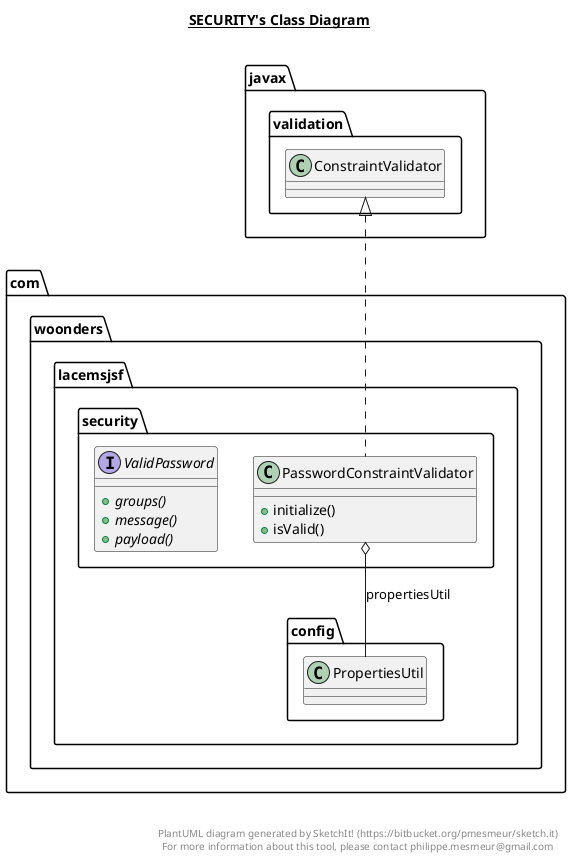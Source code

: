 @startuml

title __SECURITY's Class Diagram__\n

  namespace com.woonders.lacemsjsf.security {
    class com.woonders.lacemsjsf.security.PasswordConstraintValidator {
        + initialize()
        + isValid()
    }
  }
  

  namespace com.woonders.lacemsjsf.security {
    interface com.woonders.lacemsjsf.security.ValidPassword {
        {abstract} + groups()
        {abstract} + message()
        {abstract} + payload()
    }
  }
  

  com.woonders.lacemsjsf.security.PasswordConstraintValidator .up.|> javax.validation.ConstraintValidator
  com.woonders.lacemsjsf.security.PasswordConstraintValidator o-- com.woonders.lacemsjsf.config.PropertiesUtil : propertiesUtil


right footer


PlantUML diagram generated by SketchIt! (https://bitbucket.org/pmesmeur/sketch.it)
For more information about this tool, please contact philippe.mesmeur@gmail.com
endfooter

@enduml
